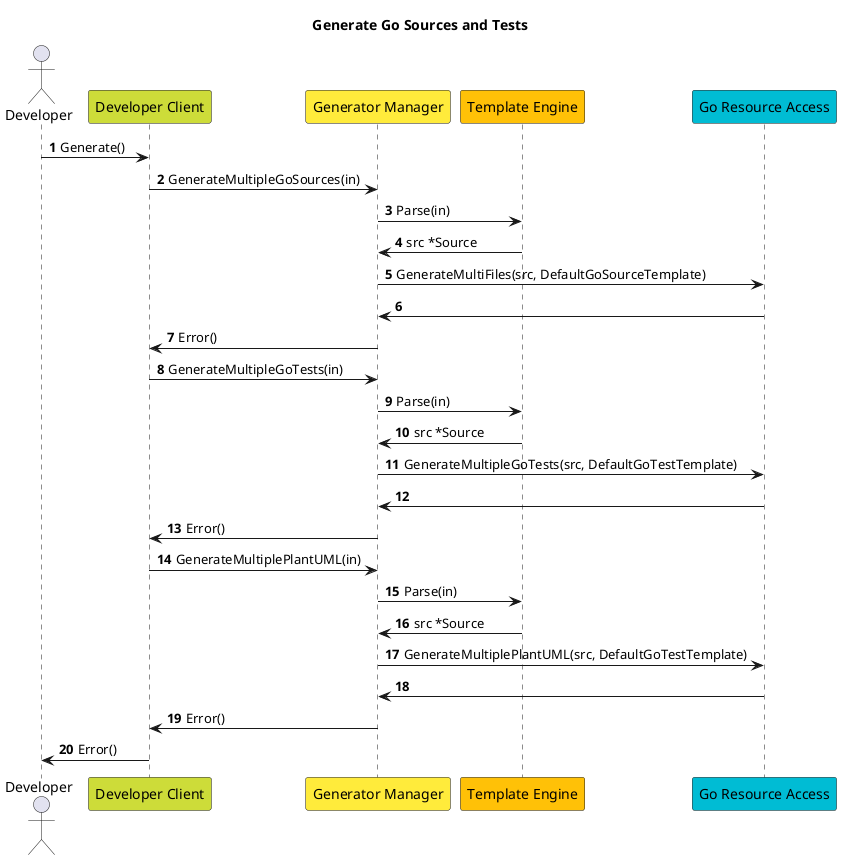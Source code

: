 @startuml
autonumber

skinparam ResponseMessageBelowArrow true

title "Generate Go Sources and Tests"

actor Developer as A
participant "Developer Client" as B #CDDC39
participant "Generator Manager" as C #FFEB3B
participant "Template Engine" as D #FFC107
participant "Go Resource Access" as E #00BCD4

A -> B: Generate()

B -> C: GenerateMultipleGoSources(in)
C -> D: Parse(in)
D -> C: src *Source
C -> E: GenerateMultiFiles(src, DefaultGoSourceTemplate)
E -> C:
C -> B: Error()

B -> C: GenerateMultipleGoTests(in)
C -> D: Parse(in)
D -> C: src *Source
C -> E: GenerateMultipleGoTests(src, DefaultGoTestTemplate)
E -> C:
C -> B: Error()

B -> C: GenerateMultiplePlantUML(in)
C -> D: Parse(in)
D -> C: src *Source
C -> E: GenerateMultiplePlantUML(src, DefaultGoTestTemplate)
E -> C:
C -> B: Error()

B -> A: Error()

@enduml
